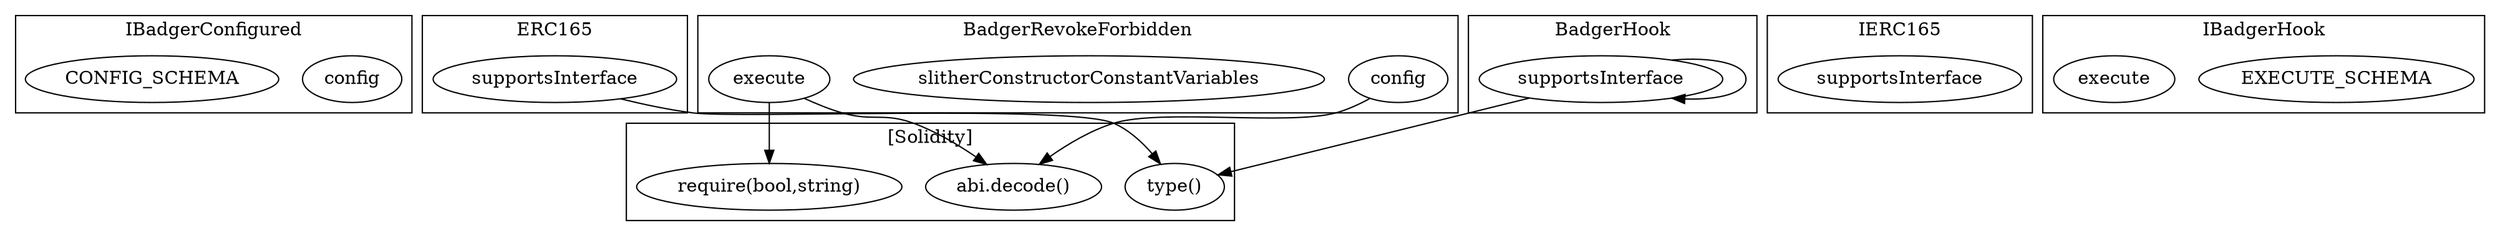strict digraph {
subgraph cluster_6468_IBadgerConfigured {
label = "IBadgerConfigured"
"6468_config" [label="config"]
"6468_CONFIG_SCHEMA" [label="CONFIG_SCHEMA"]
}subgraph cluster_3081_ERC165 {
label = "ERC165"
"3081_supportsInterface" [label="supportsInterface"]
}subgraph cluster_5976_BadgerRevokeForbidden {
label = "BadgerRevokeForbidden"
"5976_config" [label="config"]
"5976_slitherConstructorConstantVariables" [label="slitherConstructorConstantVariables"]
"5976_execute" [label="execute"]
}subgraph cluster_3093_IERC165 {
label = "IERC165"
"3093_supportsInterface" [label="supportsInterface"]
}subgraph cluster_6488_IBadgerHook {
label = "IBadgerHook"
"6488_EXECUTE_SCHEMA" [label="EXECUTE_SCHEMA"]
"6488_execute" [label="execute"]
}subgraph cluster_4956_BadgerHook {
label = "BadgerHook"
"4956_supportsInterface" [label="supportsInterface"]
"4956_supportsInterface" -> "4956_supportsInterface"
}subgraph cluster_solidity {
label = "[Solidity]"
"require(bool,string)" 
"abi.decode()" 
"type()" 
"5976_execute" -> "abi.decode()"
"4956_supportsInterface" -> "type()"
"3081_supportsInterface" -> "type()"
"5976_config" -> "abi.decode()"
"5976_execute" -> "require(bool,string)"
}
}